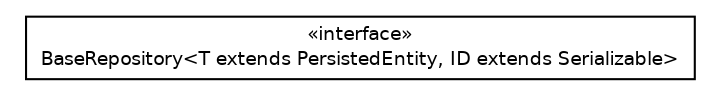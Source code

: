 #!/usr/local/bin/dot
#
# Class diagram 
# Generated by UMLGraph version R5_6 (http://www.umlgraph.org/)
#

digraph G {
	edge [fontname="Helvetica",fontsize=10,labelfontname="Helvetica",labelfontsize=10];
	node [fontname="Helvetica",fontsize=10,shape=plaintext];
	nodesep=0.25;
	ranksep=0.5;
	// net.ljcomputing.core.repository.BaseRepository<T extends net.ljcomputing.core.entity.PersistedEntity, ID extends java.io.Serializable>
	c0 [label=<<table title="net.ljcomputing.core.repository.BaseRepository" border="0" cellborder="1" cellspacing="0" cellpadding="2" port="p" href="./BaseRepository.html">
		<tr><td><table border="0" cellspacing="0" cellpadding="1">
<tr><td align="center" balign="center"> &#171;interface&#187; </td></tr>
<tr><td align="center" balign="center"> BaseRepository&lt;T extends PersistedEntity, ID extends Serializable&gt; </td></tr>
		</table></td></tr>
		</table>>, URL="./BaseRepository.html", fontname="Helvetica", fontcolor="black", fontsize=9.0];
}

